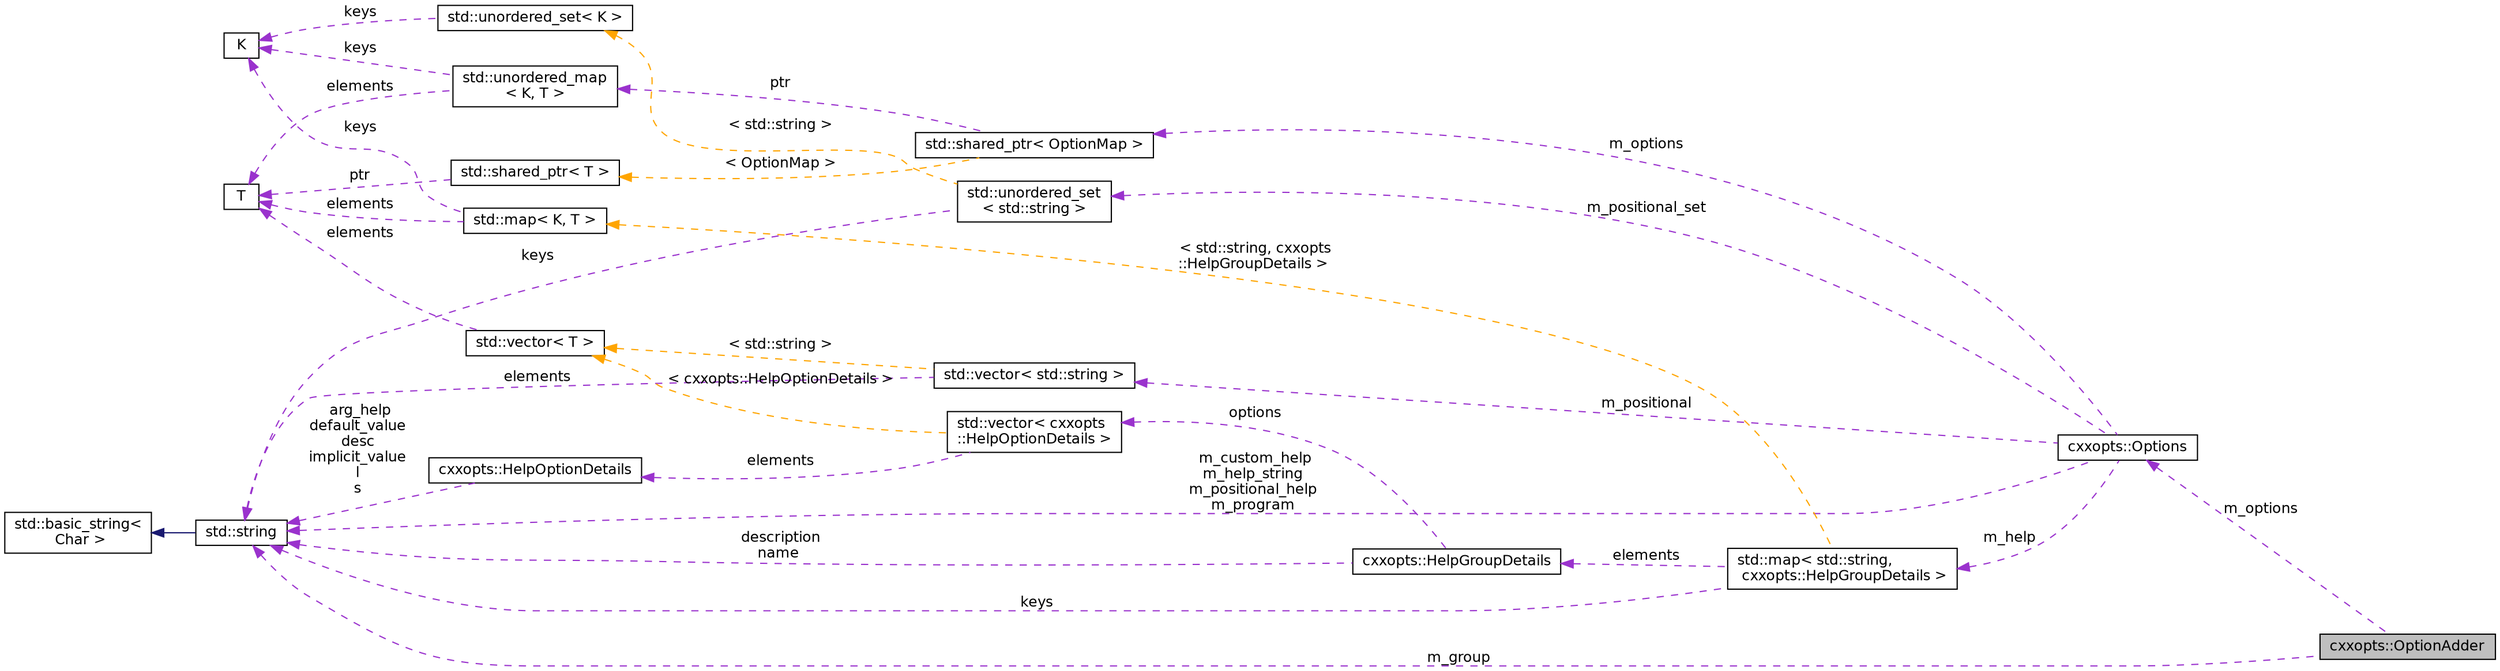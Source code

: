 digraph "cxxopts::OptionAdder"
{
 // INTERACTIVE_SVG=YES
 // LATEX_PDF_SIZE
  edge [fontname="Helvetica",fontsize="12",labelfontname="Helvetica",labelfontsize="12"];
  node [fontname="Helvetica",fontsize="12",shape=record];
  rankdir="LR";
  Node1 [label="cxxopts::OptionAdder",height=0.2,width=0.4,color="black", fillcolor="grey75", style="filled", fontcolor="black",tooltip=" "];
  Node2 -> Node1 [dir="back",color="darkorchid3",fontsize="12",style="dashed",label=" m_options" ,fontname="Helvetica"];
  Node2 [label="cxxopts::Options",height=0.2,width=0.4,color="black", fillcolor="white", style="filled",URL="$a01050.html",tooltip=" "];
  Node3 -> Node2 [dir="back",color="darkorchid3",fontsize="12",style="dashed",label=" m_custom_help\nm_help_string\nm_positional_help\nm_program" ,fontname="Helvetica"];
  Node3 [label="std::string",height=0.2,width=0.4,color="black", fillcolor="white", style="filled",tooltip=" "];
  Node4 -> Node3 [dir="back",color="midnightblue",fontsize="12",style="solid",fontname="Helvetica"];
  Node4 [label="std::basic_string\<\l Char \>",height=0.2,width=0.4,color="black", fillcolor="white", style="filled",tooltip=" "];
  Node5 -> Node2 [dir="back",color="darkorchid3",fontsize="12",style="dashed",label=" m_options" ,fontname="Helvetica"];
  Node5 [label="std::shared_ptr\< OptionMap \>",height=0.2,width=0.4,color="black", fillcolor="white", style="filled",tooltip=" "];
  Node6 -> Node5 [dir="back",color="darkorchid3",fontsize="12",style="dashed",label=" ptr" ,fontname="Helvetica"];
  Node6 [label="std::unordered_map\l\< K, T \>",height=0.2,width=0.4,color="black", fillcolor="white", style="filled",tooltip=" "];
  Node7 -> Node6 [dir="back",color="darkorchid3",fontsize="12",style="dashed",label=" keys" ,fontname="Helvetica"];
  Node7 [label="K",height=0.2,width=0.4,color="black", fillcolor="white", style="filled",tooltip=" "];
  Node8 -> Node6 [dir="back",color="darkorchid3",fontsize="12",style="dashed",label=" elements" ,fontname="Helvetica"];
  Node8 [label="T",height=0.2,width=0.4,color="black", fillcolor="white", style="filled",tooltip=" "];
  Node9 -> Node5 [dir="back",color="orange",fontsize="12",style="dashed",label=" \< OptionMap \>" ,fontname="Helvetica"];
  Node9 [label="std::shared_ptr\< T \>",height=0.2,width=0.4,color="black", fillcolor="white", style="filled",tooltip=" "];
  Node8 -> Node9 [dir="back",color="darkorchid3",fontsize="12",style="dashed",label=" ptr" ,fontname="Helvetica"];
  Node10 -> Node2 [dir="back",color="darkorchid3",fontsize="12",style="dashed",label=" m_positional" ,fontname="Helvetica"];
  Node10 [label="std::vector\< std::string \>",height=0.2,width=0.4,color="black", fillcolor="white", style="filled",tooltip=" "];
  Node3 -> Node10 [dir="back",color="darkorchid3",fontsize="12",style="dashed",label=" elements" ,fontname="Helvetica"];
  Node11 -> Node10 [dir="back",color="orange",fontsize="12",style="dashed",label=" \< std::string \>" ,fontname="Helvetica"];
  Node11 [label="std::vector\< T \>",height=0.2,width=0.4,color="black", fillcolor="white", style="filled",tooltip=" "];
  Node8 -> Node11 [dir="back",color="darkorchid3",fontsize="12",style="dashed",label=" elements" ,fontname="Helvetica"];
  Node12 -> Node2 [dir="back",color="darkorchid3",fontsize="12",style="dashed",label=" m_positional_set" ,fontname="Helvetica"];
  Node12 [label="std::unordered_set\l\< std::string \>",height=0.2,width=0.4,color="black", fillcolor="white", style="filled",tooltip=" "];
  Node3 -> Node12 [dir="back",color="darkorchid3",fontsize="12",style="dashed",label=" keys" ,fontname="Helvetica"];
  Node13 -> Node12 [dir="back",color="orange",fontsize="12",style="dashed",label=" \< std::string \>" ,fontname="Helvetica"];
  Node13 [label="std::unordered_set\< K \>",height=0.2,width=0.4,color="black", fillcolor="white", style="filled",tooltip=" "];
  Node7 -> Node13 [dir="back",color="darkorchid3",fontsize="12",style="dashed",label=" keys" ,fontname="Helvetica"];
  Node14 -> Node2 [dir="back",color="darkorchid3",fontsize="12",style="dashed",label=" m_help" ,fontname="Helvetica"];
  Node14 [label="std::map\< std::string,\l cxxopts::HelpGroupDetails \>",height=0.2,width=0.4,color="black", fillcolor="white", style="filled",tooltip=" "];
  Node3 -> Node14 [dir="back",color="darkorchid3",fontsize="12",style="dashed",label=" keys" ,fontname="Helvetica"];
  Node15 -> Node14 [dir="back",color="darkorchid3",fontsize="12",style="dashed",label=" elements" ,fontname="Helvetica"];
  Node15 [label="cxxopts::HelpGroupDetails",height=0.2,width=0.4,color="black", fillcolor="white", style="filled",URL="$a01022.html",tooltip=" "];
  Node3 -> Node15 [dir="back",color="darkorchid3",fontsize="12",style="dashed",label=" description\nname" ,fontname="Helvetica"];
  Node16 -> Node15 [dir="back",color="darkorchid3",fontsize="12",style="dashed",label=" options" ,fontname="Helvetica"];
  Node16 [label="std::vector\< cxxopts\l::HelpOptionDetails \>",height=0.2,width=0.4,color="black", fillcolor="white", style="filled",tooltip=" "];
  Node17 -> Node16 [dir="back",color="darkorchid3",fontsize="12",style="dashed",label=" elements" ,fontname="Helvetica"];
  Node17 [label="cxxopts::HelpOptionDetails",height=0.2,width=0.4,color="black", fillcolor="white", style="filled",URL="$a01018.html",tooltip=" "];
  Node3 -> Node17 [dir="back",color="darkorchid3",fontsize="12",style="dashed",label=" arg_help\ndefault_value\ndesc\nimplicit_value\nl\ns" ,fontname="Helvetica"];
  Node11 -> Node16 [dir="back",color="orange",fontsize="12",style="dashed",label=" \< cxxopts::HelpOptionDetails \>" ,fontname="Helvetica"];
  Node18 -> Node14 [dir="back",color="orange",fontsize="12",style="dashed",label=" \< std::string, cxxopts\l::HelpGroupDetails \>" ,fontname="Helvetica"];
  Node18 [label="std::map\< K, T \>",height=0.2,width=0.4,color="black", fillcolor="white", style="filled",tooltip=" "];
  Node7 -> Node18 [dir="back",color="darkorchid3",fontsize="12",style="dashed",label=" keys" ,fontname="Helvetica"];
  Node8 -> Node18 [dir="back",color="darkorchid3",fontsize="12",style="dashed",label=" elements" ,fontname="Helvetica"];
  Node3 -> Node1 [dir="back",color="darkorchid3",fontsize="12",style="dashed",label=" m_group" ,fontname="Helvetica"];
}

